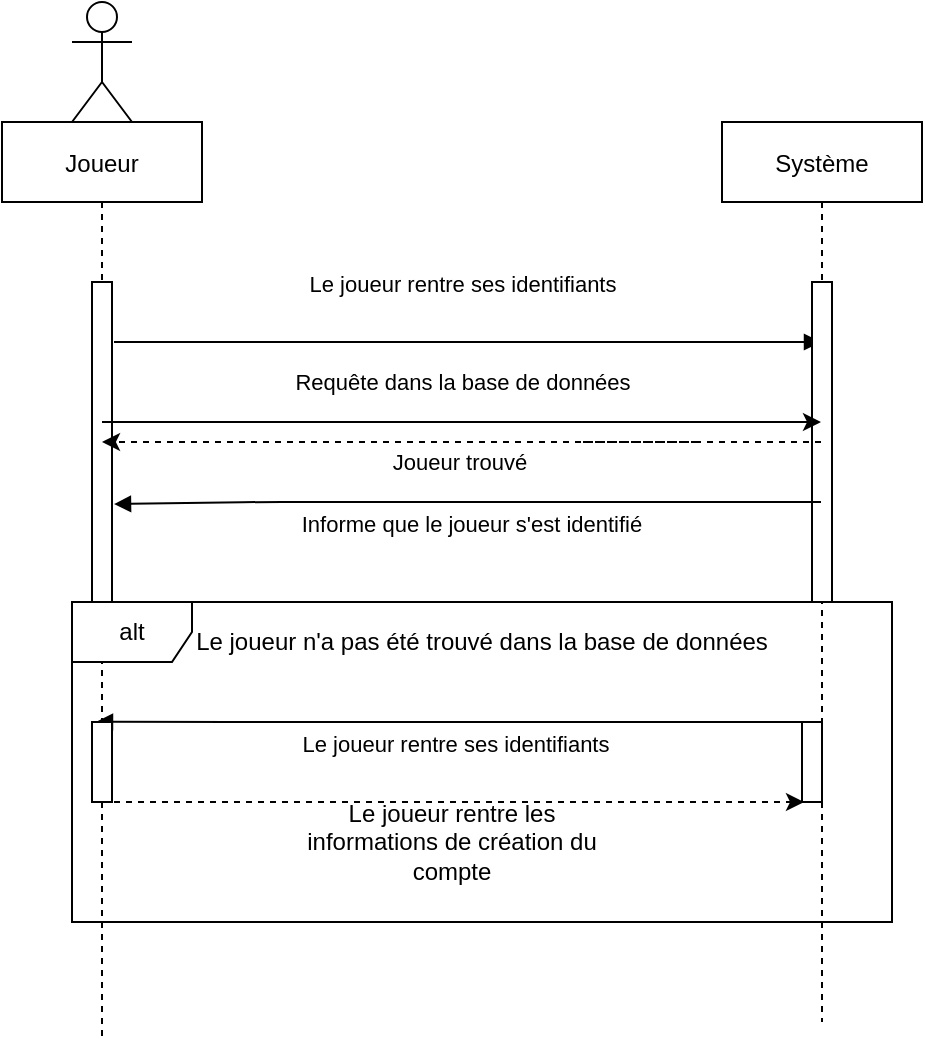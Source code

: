 <mxfile version="13.6.2" type="device"><diagram id="kgpKYQtTHZ0yAKxKKP6v" name="Page-1"><mxGraphModel dx="1086" dy="926" grid="1" gridSize="10" guides="1" tooltips="1" connect="1" arrows="1" fold="1" page="1" pageScale="1" pageWidth="850" pageHeight="1100" math="0" shadow="0"><root><mxCell id="0"/><mxCell id="1" parent="0"/><mxCell id="3nuBFxr9cyL0pnOWT2aG-1" value="Joueur" style="shape=umlLifeline;perimeter=lifelinePerimeter;container=1;collapsible=0;recursiveResize=0;rounded=0;shadow=0;strokeWidth=1;" parent="1" vertex="1"><mxGeometry x="120" y="80" width="100" height="460" as="geometry"/></mxCell><mxCell id="3nuBFxr9cyL0pnOWT2aG-2" value="" style="points=[];perimeter=orthogonalPerimeter;rounded=0;shadow=0;strokeWidth=1;" parent="3nuBFxr9cyL0pnOWT2aG-1" vertex="1"><mxGeometry x="45" y="80" width="10" height="160" as="geometry"/></mxCell><mxCell id="TpsgP_Wix5HNSv8jloaR-1" value="Le joueur rentre ses identifiants" style="verticalAlign=bottom;endArrow=block;shadow=0;strokeWidth=1;" parent="1" edge="1" target="TpsgP_Wix5HNSv8jloaR-4"><mxGeometry x="-0.012" y="20" relative="1" as="geometry"><mxPoint x="176" y="190.0" as="sourcePoint"/><mxPoint x="346" y="190.0" as="targetPoint"/><mxPoint as="offset"/></mxGeometry></mxCell><mxCell id="TpsgP_Wix5HNSv8jloaR-4" value="Système" style="shape=umlLifeline;perimeter=lifelinePerimeter;container=1;collapsible=0;recursiveResize=0;rounded=0;shadow=0;strokeWidth=1;" parent="1" vertex="1"><mxGeometry x="480" y="80" width="100" height="450" as="geometry"/></mxCell><mxCell id="TpsgP_Wix5HNSv8jloaR-5" value="" style="points=[];perimeter=orthogonalPerimeter;rounded=0;shadow=0;strokeWidth=1;" parent="TpsgP_Wix5HNSv8jloaR-4" vertex="1"><mxGeometry x="45" y="80" width="10" height="160" as="geometry"/></mxCell><mxCell id="TpsgP_Wix5HNSv8jloaR-9" value="&lt;span style=&quot;font-size: 11px ; background-color: rgb(255 , 255 , 255)&quot;&gt;Requête dans la base de données&lt;/span&gt;" style="text;html=1;align=center;verticalAlign=middle;resizable=0;points=[];autosize=1;strokeColor=none;fillColor=none;" parent="1" vertex="1"><mxGeometry x="260" y="200" width="180" height="20" as="geometry"/></mxCell><mxCell id="FEgIsVUPU7S12E_kRlT7-1" value="" style="shape=umlActor;verticalLabelPosition=bottom;verticalAlign=top;html=1;outlineConnect=0;" parent="1" vertex="1"><mxGeometry x="155" y="20" width="30" height="60" as="geometry"/></mxCell><mxCell id="TpsgP_Wix5HNSv8jloaR-8" value="" style="endArrow=classic;html=1;rounded=0;" parent="1" target="TpsgP_Wix5HNSv8jloaR-4" edge="1" source="3nuBFxr9cyL0pnOWT2aG-1"><mxGeometry width="50" height="50" relative="1" as="geometry"><mxPoint x="355" y="230" as="sourcePoint"/><mxPoint x="526.5" y="270" as="targetPoint"/><Array as="points"><mxPoint x="400" y="230"/><mxPoint x="420" y="230"/><mxPoint x="440" y="230"/><mxPoint x="460" y="230"/></Array></mxGeometry></mxCell><mxCell id="z504nAT07V3j8KbY8UAL-1" value="alt" style="shape=umlFrame;whiteSpace=wrap;html=1;" parent="1" vertex="1"><mxGeometry x="155" y="320" width="410" height="160" as="geometry"/></mxCell><mxCell id="z504nAT07V3j8KbY8UAL-2" value="" style="endArrow=classic;html=1;rounded=0;dashed=1;" parent="1" source="TpsgP_Wix5HNSv8jloaR-4" target="3nuBFxr9cyL0pnOWT2aG-1" edge="1"><mxGeometry width="50" height="50" relative="1" as="geometry"><mxPoint x="365" y="240" as="sourcePoint"/><mxPoint x="349.5" y="240" as="targetPoint"/><Array as="points"><mxPoint x="410" y="240"/><mxPoint x="430" y="240"/><mxPoint x="450" y="240"/><mxPoint x="470" y="240"/></Array></mxGeometry></mxCell><mxCell id="z504nAT07V3j8KbY8UAL-3" value="&lt;span style=&quot;font-size: 11px ; background-color: rgb(255 , 255 , 255)&quot;&gt;Joueur trouvé&amp;nbsp;&lt;/span&gt;" style="text;html=1;align=center;verticalAlign=middle;resizable=0;points=[];autosize=1;strokeColor=none;fillColor=none;" parent="1" vertex="1"><mxGeometry x="305" y="240" width="90" height="20" as="geometry"/></mxCell><mxCell id="z504nAT07V3j8KbY8UAL-4" value="Informe que le joueur s'est identifié" style="verticalAlign=bottom;endArrow=block;shadow=0;strokeWidth=1;entryX=1.1;entryY=0.694;entryDx=0;entryDy=0;entryPerimeter=0;" parent="1" source="TpsgP_Wix5HNSv8jloaR-4" target="3nuBFxr9cyL0pnOWT2aG-2" edge="1"><mxGeometry x="-0.012" y="20" relative="1" as="geometry"><mxPoint x="349.5" y="270" as="sourcePoint"/><mxPoint x="174" y="268" as="targetPoint"/><mxPoint as="offset"/><Array as="points"><mxPoint x="250" y="270"/></Array></mxGeometry></mxCell><mxCell id="z504nAT07V3j8KbY8UAL-5" value="Le joueur n'a pas été trouvé dans la base de données" style="text;html=1;strokeColor=none;fillColor=none;align=center;verticalAlign=middle;whiteSpace=wrap;rounded=0;" parent="1" vertex="1"><mxGeometry x="200" y="330" width="320" height="20" as="geometry"/></mxCell><mxCell id="z504nAT07V3j8KbY8UAL-8" value="Le joueur rentre ses identifiants" style="verticalAlign=bottom;endArrow=block;shadow=0;strokeWidth=1;entryX=0.47;entryY=0.652;entryDx=0;entryDy=0;entryPerimeter=0;" parent="1" target="3nuBFxr9cyL0pnOWT2aG-1" edge="1"><mxGeometry x="-0.012" y="20" relative="1" as="geometry"><mxPoint x="523" y="380" as="sourcePoint"/><mxPoint x="170" y="381.04" as="targetPoint"/><mxPoint as="offset"/><Array as="points"><mxPoint x="244" y="380"/></Array></mxGeometry></mxCell><mxCell id="z504nAT07V3j8KbY8UAL-10" value="" style="endArrow=classic;html=1;rounded=0;dashed=1;entryX=0.1;entryY=1;entryDx=0;entryDy=0;entryPerimeter=0;" parent="1" source="3nuBFxr9cyL0pnOWT2aG-1" target="z504nAT07V3j8KbY8UAL-13" edge="1"><mxGeometry width="50" height="50" relative="1" as="geometry"><mxPoint x="350" y="420" as="sourcePoint"/><mxPoint x="349.5" y="420" as="targetPoint"/><Array as="points"><mxPoint x="230.5" y="420"/><mxPoint x="250.5" y="420"/><mxPoint x="270.5" y="420"/><mxPoint x="290.5" y="420"/></Array></mxGeometry></mxCell><mxCell id="z504nAT07V3j8KbY8UAL-11" value="Le joueur rentre les informations de création du compte" style="text;html=1;strokeColor=none;fillColor=none;align=center;verticalAlign=middle;whiteSpace=wrap;rounded=0;" parent="1" vertex="1"><mxGeometry x="270" y="430" width="150" height="20" as="geometry"/></mxCell><mxCell id="z504nAT07V3j8KbY8UAL-12" value="" style="points=[];perimeter=orthogonalPerimeter;rounded=0;shadow=0;strokeWidth=1;" parent="1" vertex="1"><mxGeometry x="165" y="380" width="10" height="40" as="geometry"/></mxCell><mxCell id="z504nAT07V3j8KbY8UAL-13" value="" style="points=[];perimeter=orthogonalPerimeter;rounded=0;shadow=0;strokeWidth=1;" parent="1" vertex="1"><mxGeometry x="520" y="380" width="10" height="40" as="geometry"/></mxCell></root></mxGraphModel></diagram></mxfile>